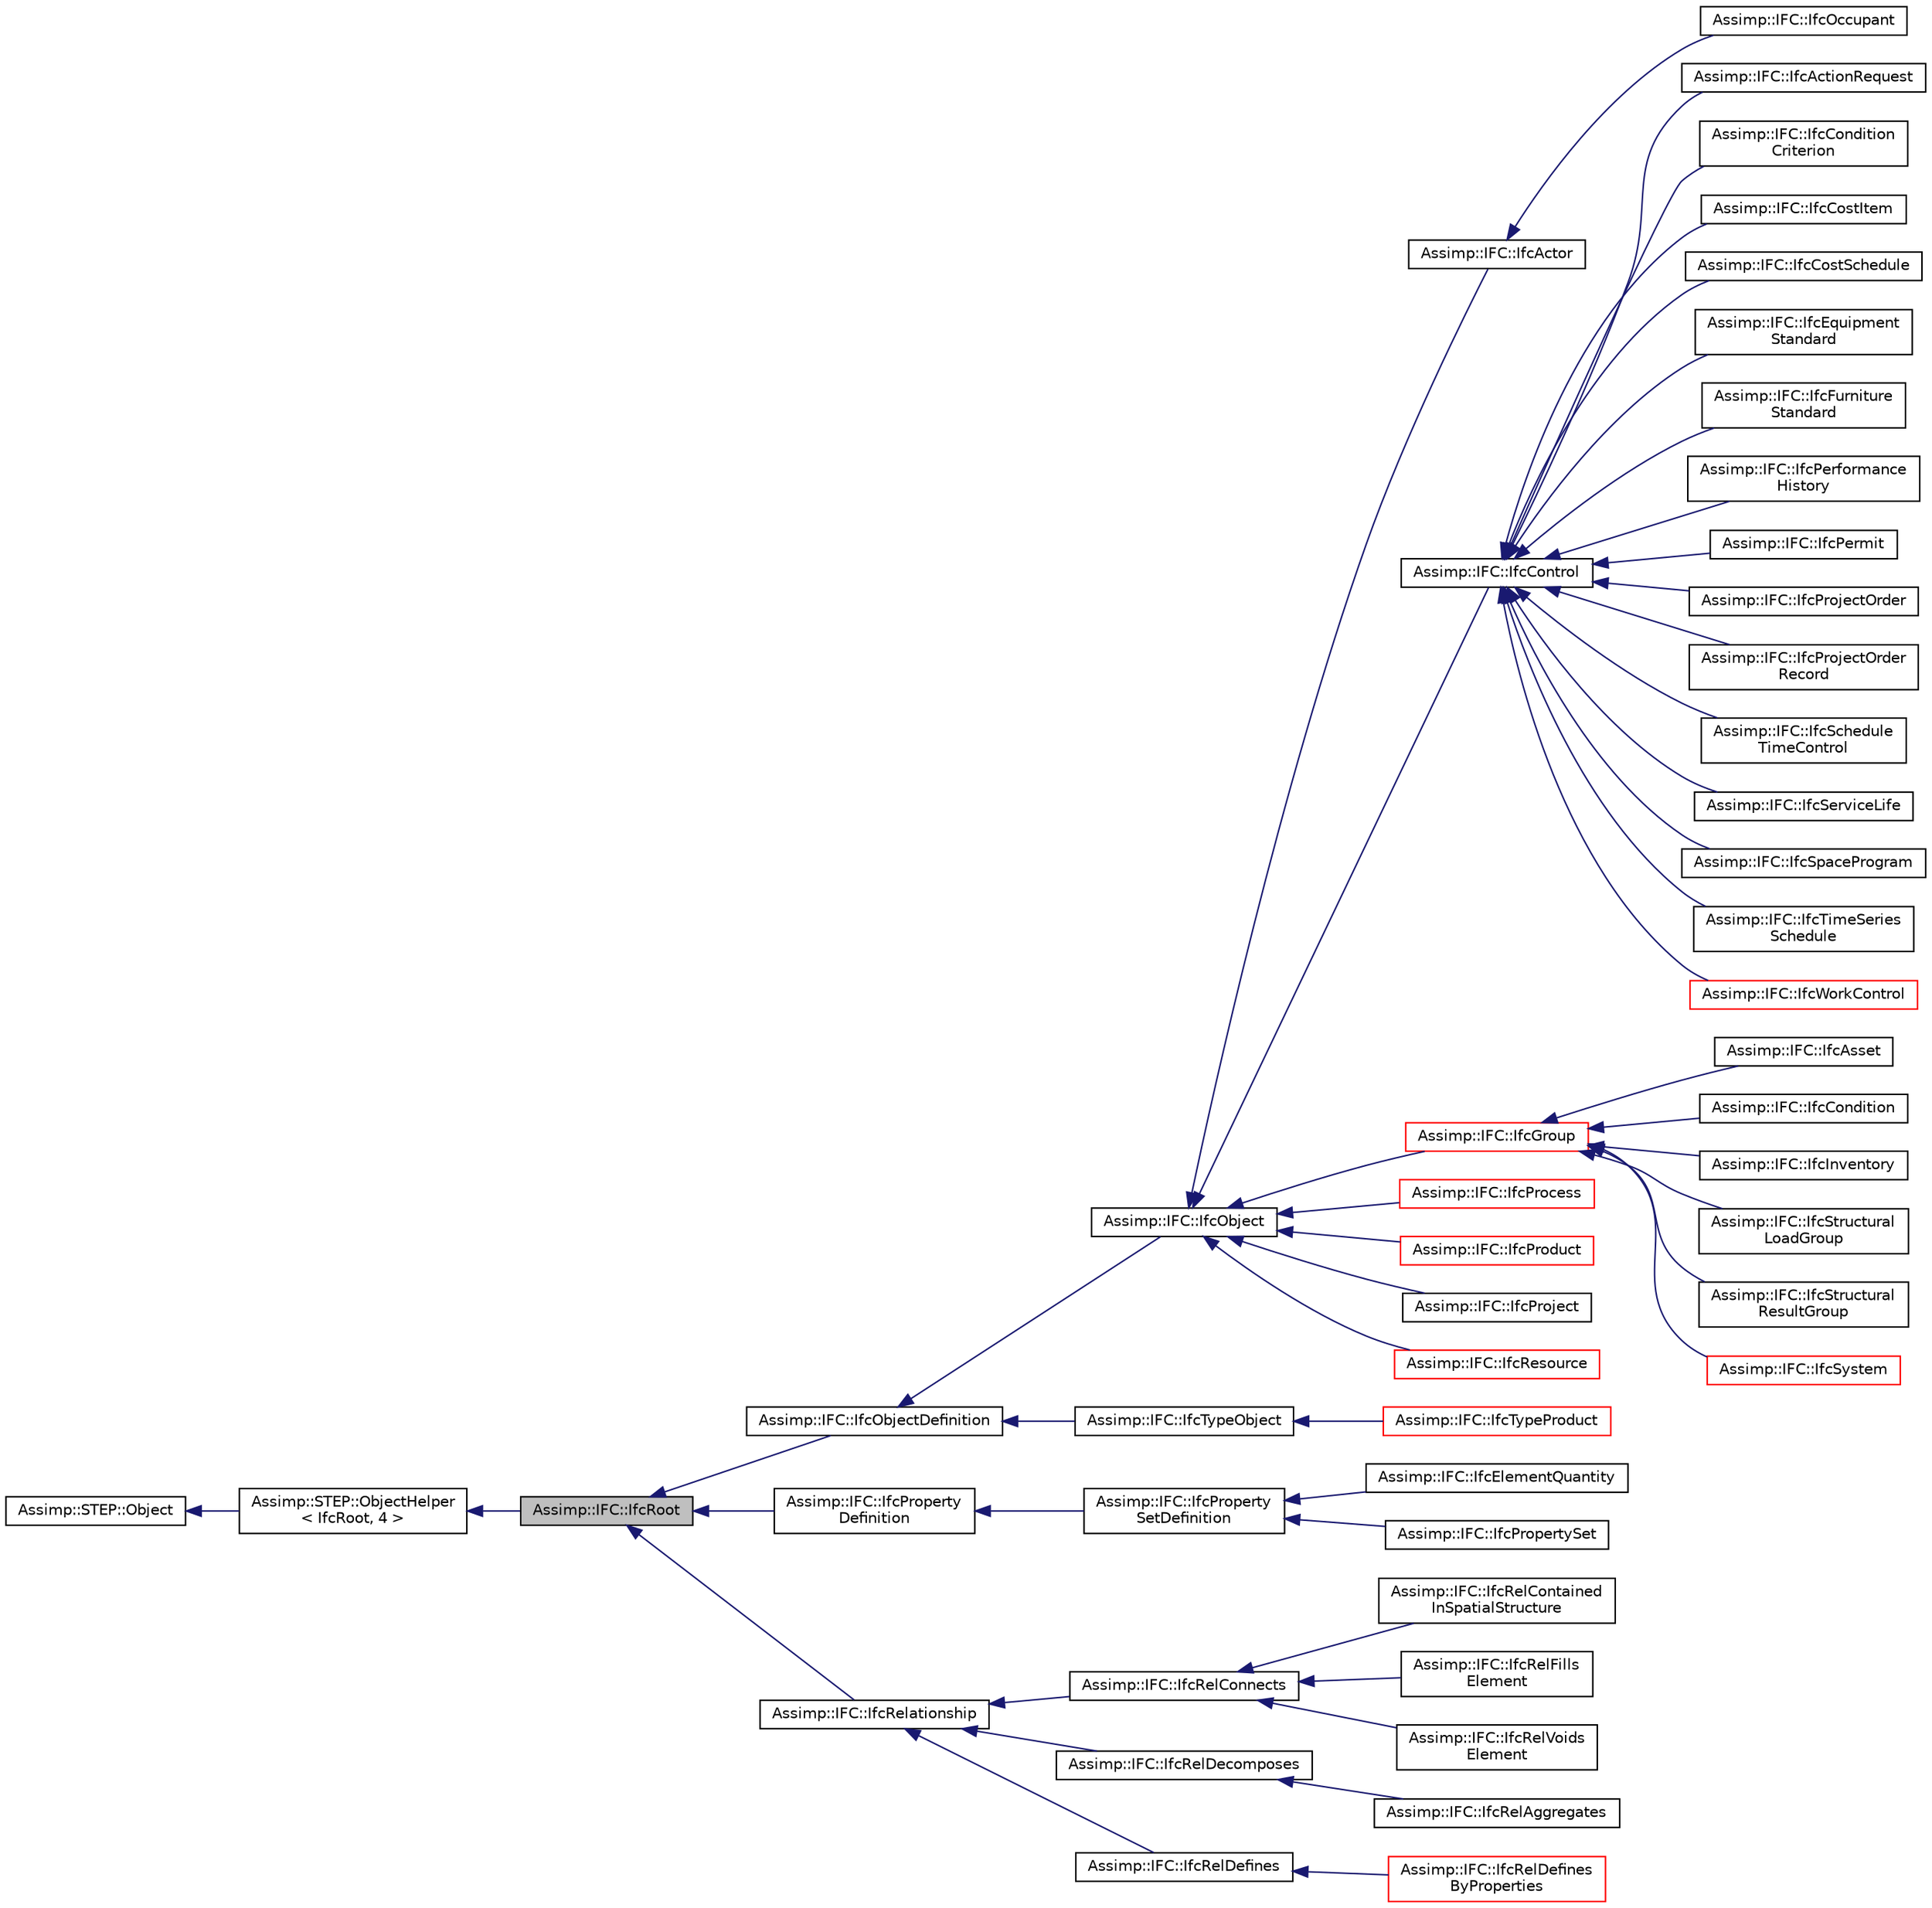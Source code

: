 digraph "Assimp::IFC::IfcRoot"
{
  edge [fontname="Helvetica",fontsize="10",labelfontname="Helvetica",labelfontsize="10"];
  node [fontname="Helvetica",fontsize="10",shape=record];
  rankdir="LR";
  Node1 [label="Assimp::IFC::IfcRoot",height=0.2,width=0.4,color="black", fillcolor="grey75", style="filled", fontcolor="black"];
  Node2 -> Node1 [dir="back",color="midnightblue",fontsize="10",style="solid"];
  Node2 [label="Assimp::STEP::ObjectHelper\l\< IfcRoot, 4 \>",height=0.2,width=0.4,color="black", fillcolor="white", style="filled",URL="$struct_assimp_1_1_s_t_e_p_1_1_object_helper.html"];
  Node3 -> Node2 [dir="back",color="midnightblue",fontsize="10",style="solid"];
  Node3 [label="Assimp::STEP::Object",height=0.2,width=0.4,color="black", fillcolor="white", style="filled",URL="$class_assimp_1_1_s_t_e_p_1_1_object.html"];
  Node1 -> Node4 [dir="back",color="midnightblue",fontsize="10",style="solid"];
  Node4 [label="Assimp::IFC::IfcObjectDefinition",height=0.2,width=0.4,color="black", fillcolor="white", style="filled",URL="$struct_assimp_1_1_i_f_c_1_1_ifc_object_definition.html"];
  Node4 -> Node5 [dir="back",color="midnightblue",fontsize="10",style="solid"];
  Node5 [label="Assimp::IFC::IfcObject",height=0.2,width=0.4,color="black", fillcolor="white", style="filled",URL="$struct_assimp_1_1_i_f_c_1_1_ifc_object.html"];
  Node5 -> Node6 [dir="back",color="midnightblue",fontsize="10",style="solid"];
  Node6 [label="Assimp::IFC::IfcActor",height=0.2,width=0.4,color="black", fillcolor="white", style="filled",URL="$struct_assimp_1_1_i_f_c_1_1_ifc_actor.html"];
  Node6 -> Node7 [dir="back",color="midnightblue",fontsize="10",style="solid"];
  Node7 [label="Assimp::IFC::IfcOccupant",height=0.2,width=0.4,color="black", fillcolor="white", style="filled",URL="$struct_assimp_1_1_i_f_c_1_1_ifc_occupant.html"];
  Node5 -> Node8 [dir="back",color="midnightblue",fontsize="10",style="solid"];
  Node8 [label="Assimp::IFC::IfcControl",height=0.2,width=0.4,color="black", fillcolor="white", style="filled",URL="$struct_assimp_1_1_i_f_c_1_1_ifc_control.html"];
  Node8 -> Node9 [dir="back",color="midnightblue",fontsize="10",style="solid"];
  Node9 [label="Assimp::IFC::IfcActionRequest",height=0.2,width=0.4,color="black", fillcolor="white", style="filled",URL="$struct_assimp_1_1_i_f_c_1_1_ifc_action_request.html"];
  Node8 -> Node10 [dir="back",color="midnightblue",fontsize="10",style="solid"];
  Node10 [label="Assimp::IFC::IfcCondition\lCriterion",height=0.2,width=0.4,color="black", fillcolor="white", style="filled",URL="$struct_assimp_1_1_i_f_c_1_1_ifc_condition_criterion.html"];
  Node8 -> Node11 [dir="back",color="midnightblue",fontsize="10",style="solid"];
  Node11 [label="Assimp::IFC::IfcCostItem",height=0.2,width=0.4,color="black", fillcolor="white", style="filled",URL="$struct_assimp_1_1_i_f_c_1_1_ifc_cost_item.html"];
  Node8 -> Node12 [dir="back",color="midnightblue",fontsize="10",style="solid"];
  Node12 [label="Assimp::IFC::IfcCostSchedule",height=0.2,width=0.4,color="black", fillcolor="white", style="filled",URL="$struct_assimp_1_1_i_f_c_1_1_ifc_cost_schedule.html"];
  Node8 -> Node13 [dir="back",color="midnightblue",fontsize="10",style="solid"];
  Node13 [label="Assimp::IFC::IfcEquipment\lStandard",height=0.2,width=0.4,color="black", fillcolor="white", style="filled",URL="$struct_assimp_1_1_i_f_c_1_1_ifc_equipment_standard.html"];
  Node8 -> Node14 [dir="back",color="midnightblue",fontsize="10",style="solid"];
  Node14 [label="Assimp::IFC::IfcFurniture\lStandard",height=0.2,width=0.4,color="black", fillcolor="white", style="filled",URL="$struct_assimp_1_1_i_f_c_1_1_ifc_furniture_standard.html"];
  Node8 -> Node15 [dir="back",color="midnightblue",fontsize="10",style="solid"];
  Node15 [label="Assimp::IFC::IfcPerformance\lHistory",height=0.2,width=0.4,color="black", fillcolor="white", style="filled",URL="$struct_assimp_1_1_i_f_c_1_1_ifc_performance_history.html"];
  Node8 -> Node16 [dir="back",color="midnightblue",fontsize="10",style="solid"];
  Node16 [label="Assimp::IFC::IfcPermit",height=0.2,width=0.4,color="black", fillcolor="white", style="filled",URL="$struct_assimp_1_1_i_f_c_1_1_ifc_permit.html"];
  Node8 -> Node17 [dir="back",color="midnightblue",fontsize="10",style="solid"];
  Node17 [label="Assimp::IFC::IfcProjectOrder",height=0.2,width=0.4,color="black", fillcolor="white", style="filled",URL="$struct_assimp_1_1_i_f_c_1_1_ifc_project_order.html"];
  Node8 -> Node18 [dir="back",color="midnightblue",fontsize="10",style="solid"];
  Node18 [label="Assimp::IFC::IfcProjectOrder\lRecord",height=0.2,width=0.4,color="black", fillcolor="white", style="filled",URL="$struct_assimp_1_1_i_f_c_1_1_ifc_project_order_record.html"];
  Node8 -> Node19 [dir="back",color="midnightblue",fontsize="10",style="solid"];
  Node19 [label="Assimp::IFC::IfcSchedule\lTimeControl",height=0.2,width=0.4,color="black", fillcolor="white", style="filled",URL="$struct_assimp_1_1_i_f_c_1_1_ifc_schedule_time_control.html"];
  Node8 -> Node20 [dir="back",color="midnightblue",fontsize="10",style="solid"];
  Node20 [label="Assimp::IFC::IfcServiceLife",height=0.2,width=0.4,color="black", fillcolor="white", style="filled",URL="$struct_assimp_1_1_i_f_c_1_1_ifc_service_life.html"];
  Node8 -> Node21 [dir="back",color="midnightblue",fontsize="10",style="solid"];
  Node21 [label="Assimp::IFC::IfcSpaceProgram",height=0.2,width=0.4,color="black", fillcolor="white", style="filled",URL="$struct_assimp_1_1_i_f_c_1_1_ifc_space_program.html"];
  Node8 -> Node22 [dir="back",color="midnightblue",fontsize="10",style="solid"];
  Node22 [label="Assimp::IFC::IfcTimeSeries\lSchedule",height=0.2,width=0.4,color="black", fillcolor="white", style="filled",URL="$struct_assimp_1_1_i_f_c_1_1_ifc_time_series_schedule.html"];
  Node8 -> Node23 [dir="back",color="midnightblue",fontsize="10",style="solid"];
  Node23 [label="Assimp::IFC::IfcWorkControl",height=0.2,width=0.4,color="red", fillcolor="white", style="filled",URL="$struct_assimp_1_1_i_f_c_1_1_ifc_work_control.html"];
  Node5 -> Node24 [dir="back",color="midnightblue",fontsize="10",style="solid"];
  Node24 [label="Assimp::IFC::IfcGroup",height=0.2,width=0.4,color="red", fillcolor="white", style="filled",URL="$struct_assimp_1_1_i_f_c_1_1_ifc_group.html"];
  Node24 -> Node25 [dir="back",color="midnightblue",fontsize="10",style="solid"];
  Node25 [label="Assimp::IFC::IfcAsset",height=0.2,width=0.4,color="black", fillcolor="white", style="filled",URL="$struct_assimp_1_1_i_f_c_1_1_ifc_asset.html"];
  Node24 -> Node26 [dir="back",color="midnightblue",fontsize="10",style="solid"];
  Node26 [label="Assimp::IFC::IfcCondition",height=0.2,width=0.4,color="black", fillcolor="white", style="filled",URL="$struct_assimp_1_1_i_f_c_1_1_ifc_condition.html"];
  Node24 -> Node27 [dir="back",color="midnightblue",fontsize="10",style="solid"];
  Node27 [label="Assimp::IFC::IfcInventory",height=0.2,width=0.4,color="black", fillcolor="white", style="filled",URL="$struct_assimp_1_1_i_f_c_1_1_ifc_inventory.html"];
  Node24 -> Node28 [dir="back",color="midnightblue",fontsize="10",style="solid"];
  Node28 [label="Assimp::IFC::IfcStructural\lLoadGroup",height=0.2,width=0.4,color="black", fillcolor="white", style="filled",URL="$struct_assimp_1_1_i_f_c_1_1_ifc_structural_load_group.html"];
  Node24 -> Node29 [dir="back",color="midnightblue",fontsize="10",style="solid"];
  Node29 [label="Assimp::IFC::IfcStructural\lResultGroup",height=0.2,width=0.4,color="black", fillcolor="white", style="filled",URL="$struct_assimp_1_1_i_f_c_1_1_ifc_structural_result_group.html"];
  Node24 -> Node30 [dir="back",color="midnightblue",fontsize="10",style="solid"];
  Node30 [label="Assimp::IFC::IfcSystem",height=0.2,width=0.4,color="red", fillcolor="white", style="filled",URL="$struct_assimp_1_1_i_f_c_1_1_ifc_system.html"];
  Node5 -> Node31 [dir="back",color="midnightblue",fontsize="10",style="solid"];
  Node31 [label="Assimp::IFC::IfcProcess",height=0.2,width=0.4,color="red", fillcolor="white", style="filled",URL="$struct_assimp_1_1_i_f_c_1_1_ifc_process.html"];
  Node5 -> Node32 [dir="back",color="midnightblue",fontsize="10",style="solid"];
  Node32 [label="Assimp::IFC::IfcProduct",height=0.2,width=0.4,color="red", fillcolor="white", style="filled",URL="$struct_assimp_1_1_i_f_c_1_1_ifc_product.html"];
  Node5 -> Node33 [dir="back",color="midnightblue",fontsize="10",style="solid"];
  Node33 [label="Assimp::IFC::IfcProject",height=0.2,width=0.4,color="black", fillcolor="white", style="filled",URL="$struct_assimp_1_1_i_f_c_1_1_ifc_project.html"];
  Node5 -> Node34 [dir="back",color="midnightblue",fontsize="10",style="solid"];
  Node34 [label="Assimp::IFC::IfcResource",height=0.2,width=0.4,color="red", fillcolor="white", style="filled",URL="$struct_assimp_1_1_i_f_c_1_1_ifc_resource.html"];
  Node4 -> Node35 [dir="back",color="midnightblue",fontsize="10",style="solid"];
  Node35 [label="Assimp::IFC::IfcTypeObject",height=0.2,width=0.4,color="black", fillcolor="white", style="filled",URL="$struct_assimp_1_1_i_f_c_1_1_ifc_type_object.html"];
  Node35 -> Node36 [dir="back",color="midnightblue",fontsize="10",style="solid"];
  Node36 [label="Assimp::IFC::IfcTypeProduct",height=0.2,width=0.4,color="red", fillcolor="white", style="filled",URL="$struct_assimp_1_1_i_f_c_1_1_ifc_type_product.html"];
  Node1 -> Node37 [dir="back",color="midnightblue",fontsize="10",style="solid"];
  Node37 [label="Assimp::IFC::IfcProperty\lDefinition",height=0.2,width=0.4,color="black", fillcolor="white", style="filled",URL="$struct_assimp_1_1_i_f_c_1_1_ifc_property_definition.html"];
  Node37 -> Node38 [dir="back",color="midnightblue",fontsize="10",style="solid"];
  Node38 [label="Assimp::IFC::IfcProperty\lSetDefinition",height=0.2,width=0.4,color="black", fillcolor="white", style="filled",URL="$struct_assimp_1_1_i_f_c_1_1_ifc_property_set_definition.html"];
  Node38 -> Node39 [dir="back",color="midnightblue",fontsize="10",style="solid"];
  Node39 [label="Assimp::IFC::IfcElementQuantity",height=0.2,width=0.4,color="black", fillcolor="white", style="filled",URL="$struct_assimp_1_1_i_f_c_1_1_ifc_element_quantity.html"];
  Node38 -> Node40 [dir="back",color="midnightblue",fontsize="10",style="solid"];
  Node40 [label="Assimp::IFC::IfcPropertySet",height=0.2,width=0.4,color="black", fillcolor="white", style="filled",URL="$struct_assimp_1_1_i_f_c_1_1_ifc_property_set.html"];
  Node1 -> Node41 [dir="back",color="midnightblue",fontsize="10",style="solid"];
  Node41 [label="Assimp::IFC::IfcRelationship",height=0.2,width=0.4,color="black", fillcolor="white", style="filled",URL="$struct_assimp_1_1_i_f_c_1_1_ifc_relationship.html"];
  Node41 -> Node42 [dir="back",color="midnightblue",fontsize="10",style="solid"];
  Node42 [label="Assimp::IFC::IfcRelConnects",height=0.2,width=0.4,color="black", fillcolor="white", style="filled",URL="$struct_assimp_1_1_i_f_c_1_1_ifc_rel_connects.html"];
  Node42 -> Node43 [dir="back",color="midnightblue",fontsize="10",style="solid"];
  Node43 [label="Assimp::IFC::IfcRelContained\lInSpatialStructure",height=0.2,width=0.4,color="black", fillcolor="white", style="filled",URL="$struct_assimp_1_1_i_f_c_1_1_ifc_rel_contained_in_spatial_structure.html"];
  Node42 -> Node44 [dir="back",color="midnightblue",fontsize="10",style="solid"];
  Node44 [label="Assimp::IFC::IfcRelFills\lElement",height=0.2,width=0.4,color="black", fillcolor="white", style="filled",URL="$struct_assimp_1_1_i_f_c_1_1_ifc_rel_fills_element.html"];
  Node42 -> Node45 [dir="back",color="midnightblue",fontsize="10",style="solid"];
  Node45 [label="Assimp::IFC::IfcRelVoids\lElement",height=0.2,width=0.4,color="black", fillcolor="white", style="filled",URL="$struct_assimp_1_1_i_f_c_1_1_ifc_rel_voids_element.html"];
  Node41 -> Node46 [dir="back",color="midnightblue",fontsize="10",style="solid"];
  Node46 [label="Assimp::IFC::IfcRelDecomposes",height=0.2,width=0.4,color="black", fillcolor="white", style="filled",URL="$struct_assimp_1_1_i_f_c_1_1_ifc_rel_decomposes.html"];
  Node46 -> Node47 [dir="back",color="midnightblue",fontsize="10",style="solid"];
  Node47 [label="Assimp::IFC::IfcRelAggregates",height=0.2,width=0.4,color="black", fillcolor="white", style="filled",URL="$struct_assimp_1_1_i_f_c_1_1_ifc_rel_aggregates.html"];
  Node41 -> Node48 [dir="back",color="midnightblue",fontsize="10",style="solid"];
  Node48 [label="Assimp::IFC::IfcRelDefines",height=0.2,width=0.4,color="black", fillcolor="white", style="filled",URL="$struct_assimp_1_1_i_f_c_1_1_ifc_rel_defines.html"];
  Node48 -> Node49 [dir="back",color="midnightblue",fontsize="10",style="solid"];
  Node49 [label="Assimp::IFC::IfcRelDefines\lByProperties",height=0.2,width=0.4,color="red", fillcolor="white", style="filled",URL="$struct_assimp_1_1_i_f_c_1_1_ifc_rel_defines_by_properties.html"];
}

